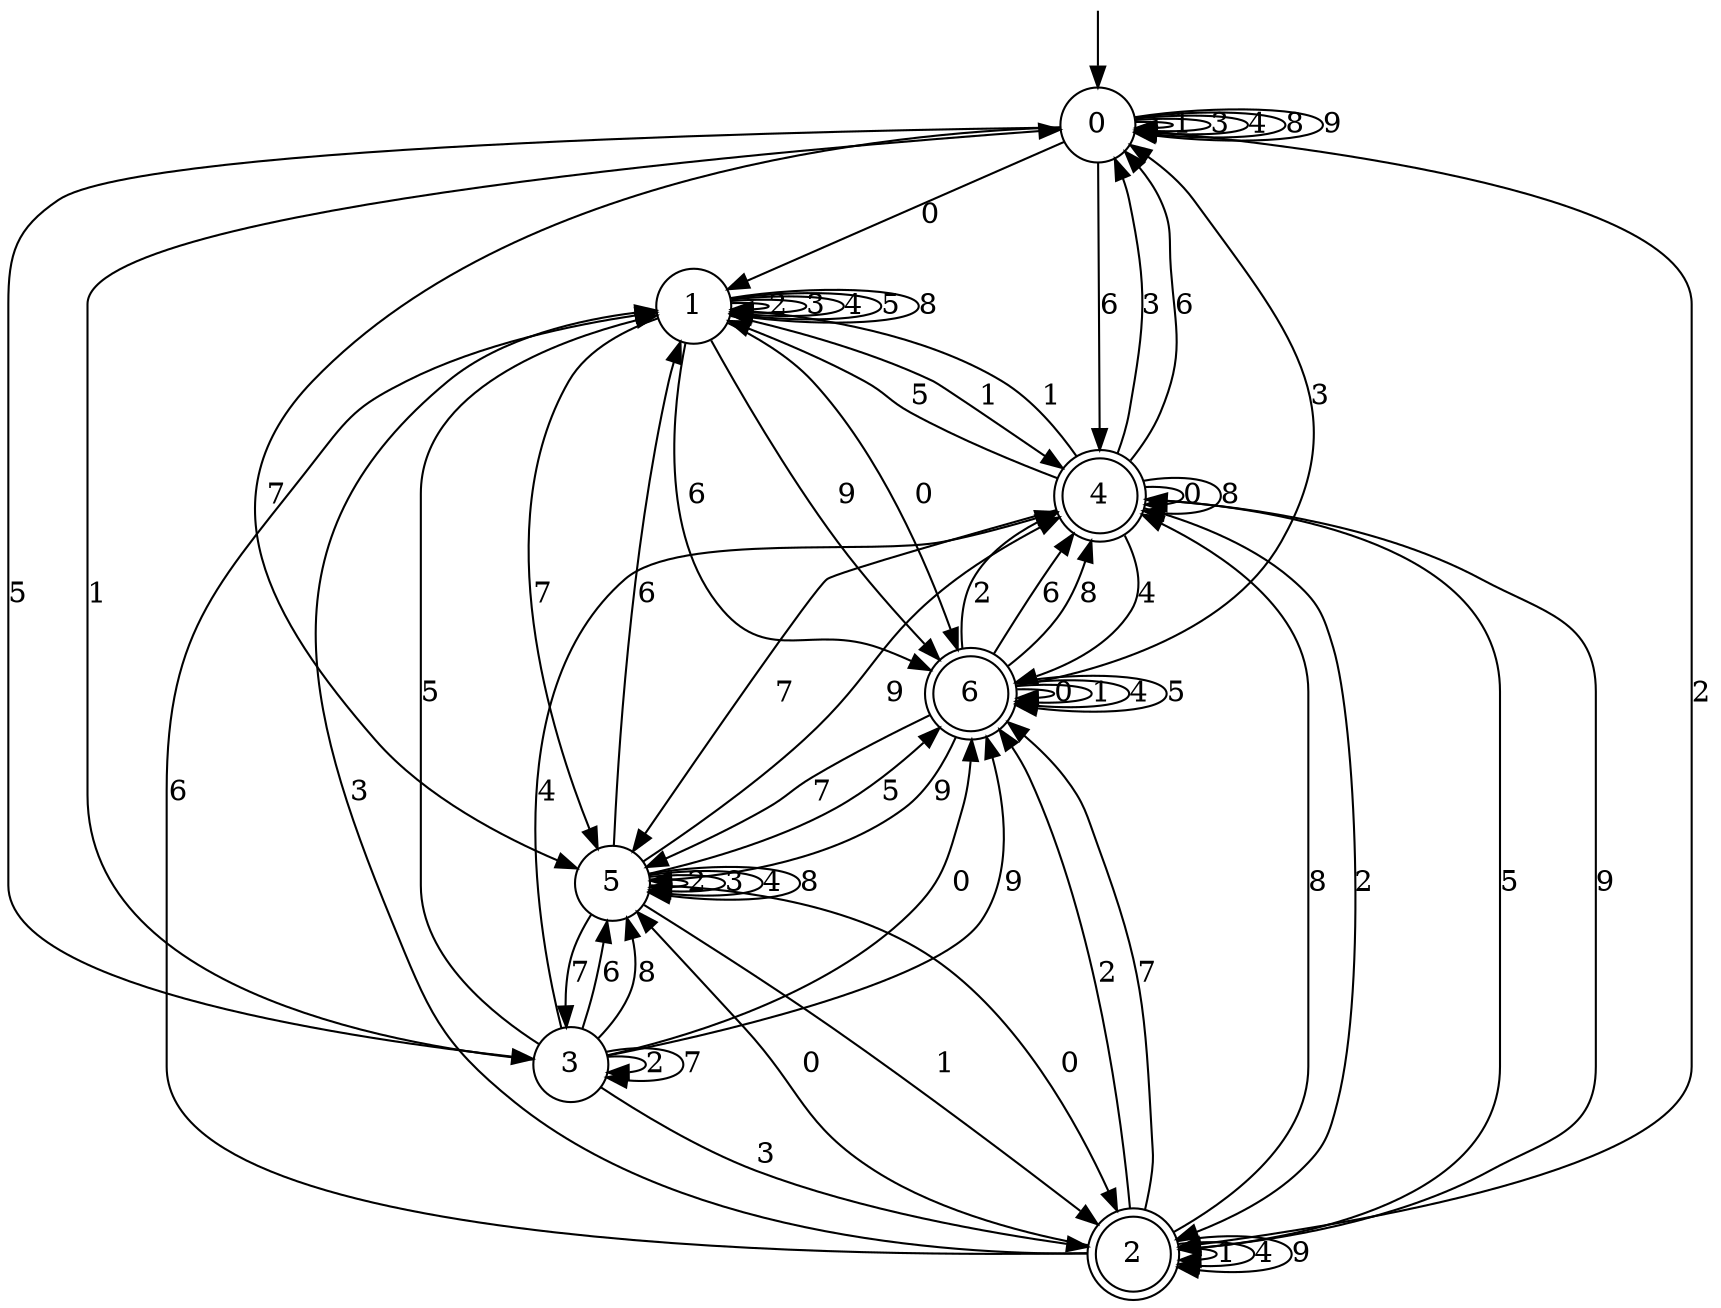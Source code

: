 digraph g {

	s0 [shape="circle" label="0"];
	s1 [shape="circle" label="1"];
	s2 [shape="doublecircle" label="2"];
	s3 [shape="circle" label="3"];
	s4 [shape="doublecircle" label="4"];
	s5 [shape="circle" label="5"];
	s6 [shape="doublecircle" label="6"];
	s0 -> s1 [label="0"];
	s0 -> s0 [label="1"];
	s0 -> s2 [label="2"];
	s0 -> s0 [label="3"];
	s0 -> s0 [label="4"];
	s0 -> s3 [label="5"];
	s0 -> s4 [label="6"];
	s0 -> s5 [label="7"];
	s0 -> s0 [label="8"];
	s0 -> s0 [label="9"];
	s1 -> s6 [label="0"];
	s1 -> s4 [label="1"];
	s1 -> s1 [label="2"];
	s1 -> s1 [label="3"];
	s1 -> s1 [label="4"];
	s1 -> s1 [label="5"];
	s1 -> s6 [label="6"];
	s1 -> s5 [label="7"];
	s1 -> s1 [label="8"];
	s1 -> s6 [label="9"];
	s2 -> s5 [label="0"];
	s2 -> s2 [label="1"];
	s2 -> s6 [label="2"];
	s2 -> s1 [label="3"];
	s2 -> s2 [label="4"];
	s2 -> s4 [label="5"];
	s2 -> s1 [label="6"];
	s2 -> s6 [label="7"];
	s2 -> s4 [label="8"];
	s2 -> s2 [label="9"];
	s3 -> s6 [label="0"];
	s3 -> s0 [label="1"];
	s3 -> s3 [label="2"];
	s3 -> s2 [label="3"];
	s3 -> s4 [label="4"];
	s3 -> s1 [label="5"];
	s3 -> s5 [label="6"];
	s3 -> s3 [label="7"];
	s3 -> s5 [label="8"];
	s3 -> s6 [label="9"];
	s4 -> s4 [label="0"];
	s4 -> s1 [label="1"];
	s4 -> s2 [label="2"];
	s4 -> s0 [label="3"];
	s4 -> s6 [label="4"];
	s4 -> s1 [label="5"];
	s4 -> s0 [label="6"];
	s4 -> s5 [label="7"];
	s4 -> s4 [label="8"];
	s4 -> s2 [label="9"];
	s5 -> s2 [label="0"];
	s5 -> s2 [label="1"];
	s5 -> s5 [label="2"];
	s5 -> s5 [label="3"];
	s5 -> s5 [label="4"];
	s5 -> s6 [label="5"];
	s5 -> s1 [label="6"];
	s5 -> s3 [label="7"];
	s5 -> s5 [label="8"];
	s5 -> s4 [label="9"];
	s6 -> s6 [label="0"];
	s6 -> s6 [label="1"];
	s6 -> s4 [label="2"];
	s6 -> s0 [label="3"];
	s6 -> s6 [label="4"];
	s6 -> s6 [label="5"];
	s6 -> s4 [label="6"];
	s6 -> s5 [label="7"];
	s6 -> s4 [label="8"];
	s6 -> s5 [label="9"];

__start0 [label="" shape="none" width="0" height="0"];
__start0 -> s0;

}
